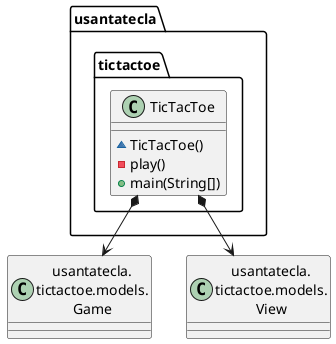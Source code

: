 @startuml tictactoe
class Game as "usantatecla.\ntictactoe.models.\nGame"
class View as "usantatecla.\ntictactoe.models.\nView"

class  usantatecla.tictactoe.TicTacToe{
  ~ TicTacToe()
  - play()
  + main(String[])
}
usantatecla.tictactoe.TicTacToe *-down-> Game
usantatecla.tictactoe.TicTacToe *-down-> View
@enduml

@startuml tictactoe.views
class Console as "usantatecla.utils.\nConsole"
class Coordinate as "usantatecla.\ntictactoe.models.\nCoordinate" 
class Game as "usantatecla.\ntictactoe.models.\nGame"
class LimitedIntDialog as "usantatecla.utils.\nLimitedIntDialog"
class Token as "usantatecla.\ntictactoe.models.\nToken"
class Error as "usantatecla.\ntictactoe.models.\nError"

class  usantatecla.tictactoe.views.CoordinateView{
  + read(String): Coordinate
}
Console <..-down- usantatecla.tictactoe.views.CoordinateView
Coordinate <..-down- usantatecla.tictactoe.views.CoordinateView
usantatecla.tictactoe.views.CoordinateView ..> usantatecla.tictactoe.views.ErrorView

class  usantatecla.tictactoe.views.ErrorView{
  - {static} MESSAGES: String[]
  ~ ErrorView(Error)
  ~ writeln()
}
usantatecla.tictactoe.views.ErrorView *-down-> Error
Console <..-down- usantatecla.tictactoe.views.ErrorView

class  usantatecla.tictactoe.views.BoardView{
  ~ BoardView(Game)
  ~ write()
}
usantatecla.tictactoe.views.BoardView *-down-> Game
usantatecla.tictactoe.views.BoardView .down.> usantatecla.tictactoe.views.Message
usantatecla.tictactoe.views.BoardView .down.> Coordinate
usantatecla.tictactoe.views.BoardView .down.> usantatecla.tictactoe.views.TokenView

enum  usantatecla.tictactoe.views.Message{
  + TITLE
  + NUMBER_PLAYERS
  + SEPARATOR
  + VERTICAL_LINE_LEFT
  + VERTICAL_LINE_CENTERED
  + VERTICAL_LINE_RIGHT
  + ENTER_COORDINATE_TO_PUT
  + ENTER_COORDINATE_TO_REMOVE
  + COORDINATE_TO_PUT
  + COORDINATE_TO_REMOVE
  + COORDINATE_TO_MOVE
  +	PLAYER_WIN
  + RESUME
  - message: String
  - Message(String)
  ~ write()
  ~ writeln()
  + toString(): String
}
usantatecla.tictactoe.views.Message .down.> Console

class  usantatecla.tictactoe.views.PlayView{
  ~ PlayView(Game)
  ~ interact()
  - put()
  - move()
}
usantatecla.tictactoe.views.WithGameView <|-down- usantatecla.tictactoe.views.PlayView
usantatecla.tictactoe.views.PlayView .down.> usantatecla.tictactoe.views.TokenView
usantatecla.tictactoe.views.PlayView .down.> usantatecla.tictactoe.views.Message
usantatecla.tictactoe.views.PlayView .down.> usantatecla.tictactoe.views.CoordinateView
usantatecla.tictactoe.views.PlayView .down.> usantatecla.tictactoe.views.ErrorView
usantatecla.tictactoe.views.PlayView .down.> Game
usantatecla.tictactoe.views.PlayView .down.> Coordinate

class  usantatecla.tictactoe.views.ResumeView{
  ~ ResumeView(Game)
  ~ interact(): boolean

}
usantatecla.tictactoe.views.WithGameView <|-down- usantatecla.tictactoe.views.ResumeView
usantatecla.tictactoe.views.ResumeView .down.> usantatecla.tictactoe.views.Message
usantatecla.tictactoe.views.ResumeView .down.> Game

class usantatecla.tictactoe.views.StartView{
  ~ StartView(Game)
  ~ interact()
}
usantatecla.tictactoe.views.WithGameView <|-down- usantatecla.tictactoe.views.StartView
usantatecla.tictactoe.views.StartView .down.> usantatecla.tictactoe.views.BoardView
usantatecla.tictactoe.views.StartView .down.> usantatecla.tictactoe.views.Message
usantatecla.tictactoe.views.StartView .down.> Game
usantatecla.tictactoe.views.StartView .down.> LimitedIntDialog

abstract class usantatecla.tictactoe.views.WithGameView{
  ~ WithGameView(Game)
}

usantatecla.tictactoe.views.WithGameView *-down-> Game

class usantatecla.tictactoe.views.TokenView{
  - {static} SYMBOLS: char
  ~ TokenView(Token)
  ~ write()
}
usantatecla.tictactoe.views.TokenView *-down-> Token
usantatecla.tictactoe.views.TokenView .down.> Console

class  usantatecla.tictactoe.views.View{
  + View(Game)
  + interact()
}
usantatecla.tictactoe.views.View *-down-> usantatecla.tictactoe.views.StartView
usantatecla.tictactoe.views.View *-down-> usantatecla.tictactoe.views.PlayView
usantatecla.tictactoe.views.View *-down-> usantatecla.tictactoe.views.ResumeView
usantatecla.tictactoe.views.View *-down-> Game
@enduml

@startuml tictactoe.models
enum Error as "usantatecla.\ntictactoe.types.\nError"
enum Token as "usantatecla.\ntictactoe.types.\nToken"
class Direction as "usantatecla.utils.\nDirection"
class ConcreteCoordinate as "usantatecla.utils.\nConcreteCoordinate"
class ClosedInterval as "usantatecla.utils.\nClosedInterval"

class  usantatecla.tictactoe.models.Board{
  ~ Board()
  ~ reset()
  ~ getToken(Coordinate): Token
  ~ isCompleted(): boolean
  ~ put(Coordinate, Token)
  ~ move(Coordinate, Coordinate)
  - remove(Coordinate)
  ~ isOccupied(Coordinate, Token): boolean
  ~ isEmpty(Coordinate): boolean
  ~ isusantatecla.TicTacToe(Token): boolean
  - getCoordinates(Token): List<Coordinate>
}
usantatecla.tictactoe.models.Board *-down-> "*" Token
usantatecla.tictactoe.models.Board .down.> usantatecla.tictactoe.models.Coordinate
usantatecla.tictactoe.models.Board .down.> Direction

class  usantatecla.tictactoe.models.Coordinate{
  - {static} NULL_COORDINATE: Coordinate
  + {static} DIMENSION: int
  - {static} LIMITS: ClosedInterval
  + Coordinate()
  + Coordinate(int, int)
  + isNull(): boolean
  + isValid(): Error
  + getDirection(Coordinate): Direction
  - inInverseDiagonal(): boolean
  + random()
  + equals(Object): boolean
}
ConcreteCoordinate <|-down- usantatecla.tictactoe.models.Coordinate
usantatecla.tictactoe.models.Coordinate .down.> Error
usantatecla.tictactoe.models.Coordinate .down.> Direction
usantatecla.tictactoe.models.Coordinate .down.> ClosedInterval

class  usantatecla.tictactoe.models.Game{
  + Game()
  + setUsers(int)
  + isBoardComplete(): boolean
  + isUser(): boolean
  + put(Coordinate): Error
  + move(Coordinate, Coordinate): Error
  + next()
  + isusantatecla.TicTacToe(): boolean
  + getToken(Coordinate): Token
  + getToken(): Token
  + getMaxPlayers(): int
  + reset()
}
usantatecla.tictactoe.models.Game *-down-> usantatecla.tictactoe.models.Board
usantatecla.tictactoe.models.Game *-down-> usantatecla.tictactoe.models.Turn
usantatecla.tictactoe.models.Game .down.> usantatecla.tictactoe.models.Coordinate
usantatecla.tictactoe.models.Game .down.> Error

class  usantatecla.tictactoe.models.Player{
  ~ Player(Token, Board)
  ~ put(Coordinate): Error
  ~ move(Coordinate, Coordinate): Error
  ~ getToken(): Token
}
usantatecla.tictactoe.models.Player *-down-> usantatecla.tictactoe.models.Board
usantatecla.tictactoe.models.Player *-down-> Token
usantatecla.tictactoe.models.Player .down.> usantatecla.tictactoe.models.Coordinate
usantatecla.tictactoe.models.Player .down.> Error

class  usantatecla.tictactoe.models.Turn{
  - {static} NUM_PLAYERS: int
  - active: int
  - users: int
  ~ Turn(Board)
  ~ setUsers(int)
  ~ next()
  ~ isUser(): boolean
  ~ put(Coordinate): Error
  - getPlayer(): Player
  ~ move(Coordinate, Coordinate): Error
  ~ getToken(): Token
}

usantatecla.tictactoe.models.Turn *-down-> "*" usantatecla.tictactoe.models.Player
usantatecla.tictactoe.models.Turn *-down-> usantatecla.tictactoe.models.Board
usantatecla.tictactoe.models.Turn .down.> usantatecla.tictactoe.models.Coordinate
usantatecla.tictactoe.models.Turn .down.> Token
usantatecla.tictactoe.models.Turn .down.> Error

@enduml

@startuml tictactoe.types
class ClosedInterval as "usantatecla.utils.\nClosedInterval"

enum  usantatecla.tictactoe.types.Error{
  + NOT_EMPTY
  + NOT_OWNER
  + SAME_COORDINATES
  + WRONG_COORDINATES
  + NULL_ERROR
  + isNull(): boolean
}

enum  usantatecla.tictactoe.types.Token{
  + X
  + O
  + NULL
  + isNull(): boolean
  + {static} get(int): Token
  + toString(): String
}
usantatecla.tictactoe.types.Token .down.> ClosedInterval

@enduml

@startuml tictactoe.utils
class BufferedReader as "java.io.BufferedReader"{}

class  usantatecla.utils.ClosedInterval{
  - min: int
  - max: int
  + ClosedInterval(int,int)
  + isIncluded(int): boolean
  + toString(): String
}

class usantatecla.utils.ConcreteCoordinate{
  # row: int
  # column: int
  - {static} ROW: String
  - {static} COLUMN: String
  # ConcreteCoordinate()
  # ConcreteCoordinate(int,int)
  + isNull(): boolean
  + getDirection(Coordinate): Direction
  + inHorizontal(Coordinate): boolean
  + inVertical(Coordinate): boolean
  + inMainDiagonal(): boolean
  # read(String)
  + getRow(): int
  + getColumn(): int
  + hashCode(): int
  + equals(Object): boolean
  + toString(): String
}

usantatecla.utils.Coordinate <|..down- usantatecla.utils.ConcreteCoordinate
usantatecla.utils.ConcreteCoordinate ..> usantatecla.utils.Direction
usantatecla.utils.ConcreteCoordinate ..> usantatecla.utils.Console


class usantatecla.utils.Console{
  - {static} console: Console
  + {static} instance(): Console
  - readString(String): String
  + readString(): String
  + readInt(String): int
  ~ readChar(String): char
  + writeln()
  + write(String)
  + write(int)
  + writeln(String)
  + writeln(int)
  + write(char)
  - writeError(String)
}
usantatecla.utils.Console *-down-> BufferedReader

interface usantatecla.utils.Coordinate{
  ~ isNull(): boolean
  ~ getDirection(Coordinate): Direction
  ~ inHorizontal(Coordinate): boolean
  ~ inVertical(Coordinate): boolean
  ~ inMainDiagonal(): boolean
}
usantatecla.utils.Coordinate ..> usantatecla.utils.Direction

enum usantatecla.utils.Direction{
  VERTICAL
  HORIZONTAL
  MAIN_DIAGONAL
  INVERSE_DIAGONAL
  NULL
}

class usantatecla.utils.LimitedIntDialog{
  - LIMITS: ClosedInterval
  - {static} ERROR_MESSAGE: String
  + LimitedIntDialog(int,int)
  + read(String): int
}

usantatecla.utils.LimitedIntDialog *-down-> usantatecla.utils.ClosedInterval
usantatecla.utils.LimitedIntDialog ..> usantatecla.utils.Console

class usantatecla.utils.NullCoordinate{
  - {static} instance: NullCoordinate
  + {static} instance(): Coordinate
  + isNull(): boolean
  + getDirection(Coordinate): Direction
  + inHorizontal(Coordinate): boolean
  + inVertical(Coordinate): boolean
  + inMainDiagonal(): boolean
  + hashCode(): int
  + equals(Object): boolean
  + toString(): String
}
usantatecla.utils.Coordinate <|..down- usantatecla.utils.NullCoordinate
usantatecla.utils.NullCoordinate ..> usantatecla.utils.Direction

class usantatecla.utils.YesNoDialog{
  - {static} AFIRMATIVE: char
  - {static} NEGATIVE: char
  - {static} SUFFIX: String
  - {static} MESSAGE: String
  - answer: char
  + read(String): boolean
  - isAffirmative(): boolean
  - getAnswer(): char
  - isNegative(): boolean
}
usantatecla.utils.YesNoDialog ..> usantatecla.utils.Console

@enduml
